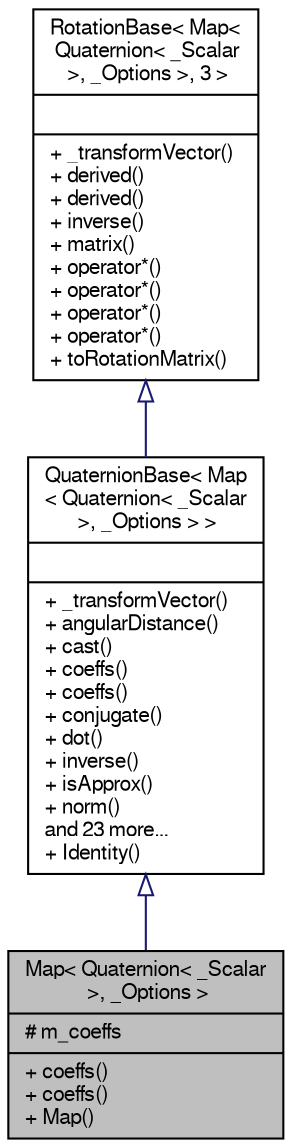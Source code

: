 digraph "Map&lt; Quaternion&lt; _Scalar &gt;, _Options &gt;"
{
  edge [fontname="FreeSans",fontsize="10",labelfontname="FreeSans",labelfontsize="10"];
  node [fontname="FreeSans",fontsize="10",shape=record];
  Node1 [label="{Map\< Quaternion\< _Scalar\l \>, _Options \>\n|# m_coeffs\l|+ coeffs()\l+ coeffs()\l+ Map()\l}",height=0.2,width=0.4,color="black", fillcolor="grey75", style="filled" fontcolor="black"];
  Node2 -> Node1 [dir="back",color="midnightblue",fontsize="10",style="solid",arrowtail="onormal",fontname="FreeSans"];
  Node2 [label="{QuaternionBase\< Map\l\< Quaternion\< _Scalar\l \>, _Options \> \>\n||+ _transformVector()\l+ angularDistance()\l+ cast()\l+ coeffs()\l+ coeffs()\l+ conjugate()\l+ dot()\l+ inverse()\l+ isApprox()\l+ norm()\land 23 more...\l+ Identity()\l}",height=0.2,width=0.4,color="black", fillcolor="white", style="filled",URL="$classEigen_1_1QuaternionBase.html"];
  Node3 -> Node2 [dir="back",color="midnightblue",fontsize="10",style="solid",arrowtail="onormal",fontname="FreeSans"];
  Node3 [label="{RotationBase\< Map\<\l Quaternion\< _Scalar\l \>, _Options \>, 3 \>\n||+ _transformVector()\l+ derived()\l+ derived()\l+ inverse()\l+ matrix()\l+ operator*()\l+ operator*()\l+ operator*()\l+ operator*()\l+ toRotationMatrix()\l}",height=0.2,width=0.4,color="black", fillcolor="white", style="filled",URL="$classEigen_1_1RotationBase.html"];
}
